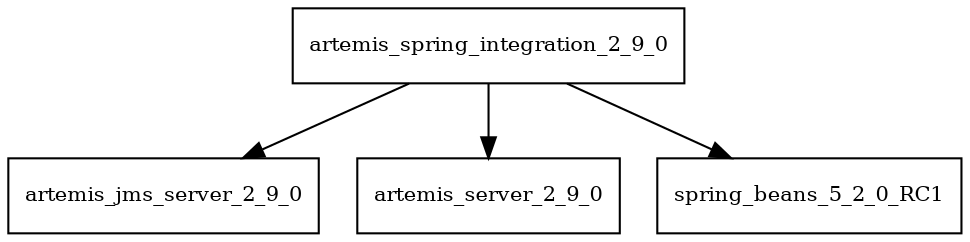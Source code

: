 digraph artemis_spring_integration_2_9_0_dependencies {
  node [shape = box, fontsize=10.0];
  artemis_spring_integration_2_9_0 -> artemis_jms_server_2_9_0;
  artemis_spring_integration_2_9_0 -> artemis_server_2_9_0;
  artemis_spring_integration_2_9_0 -> spring_beans_5_2_0_RC1;
}
